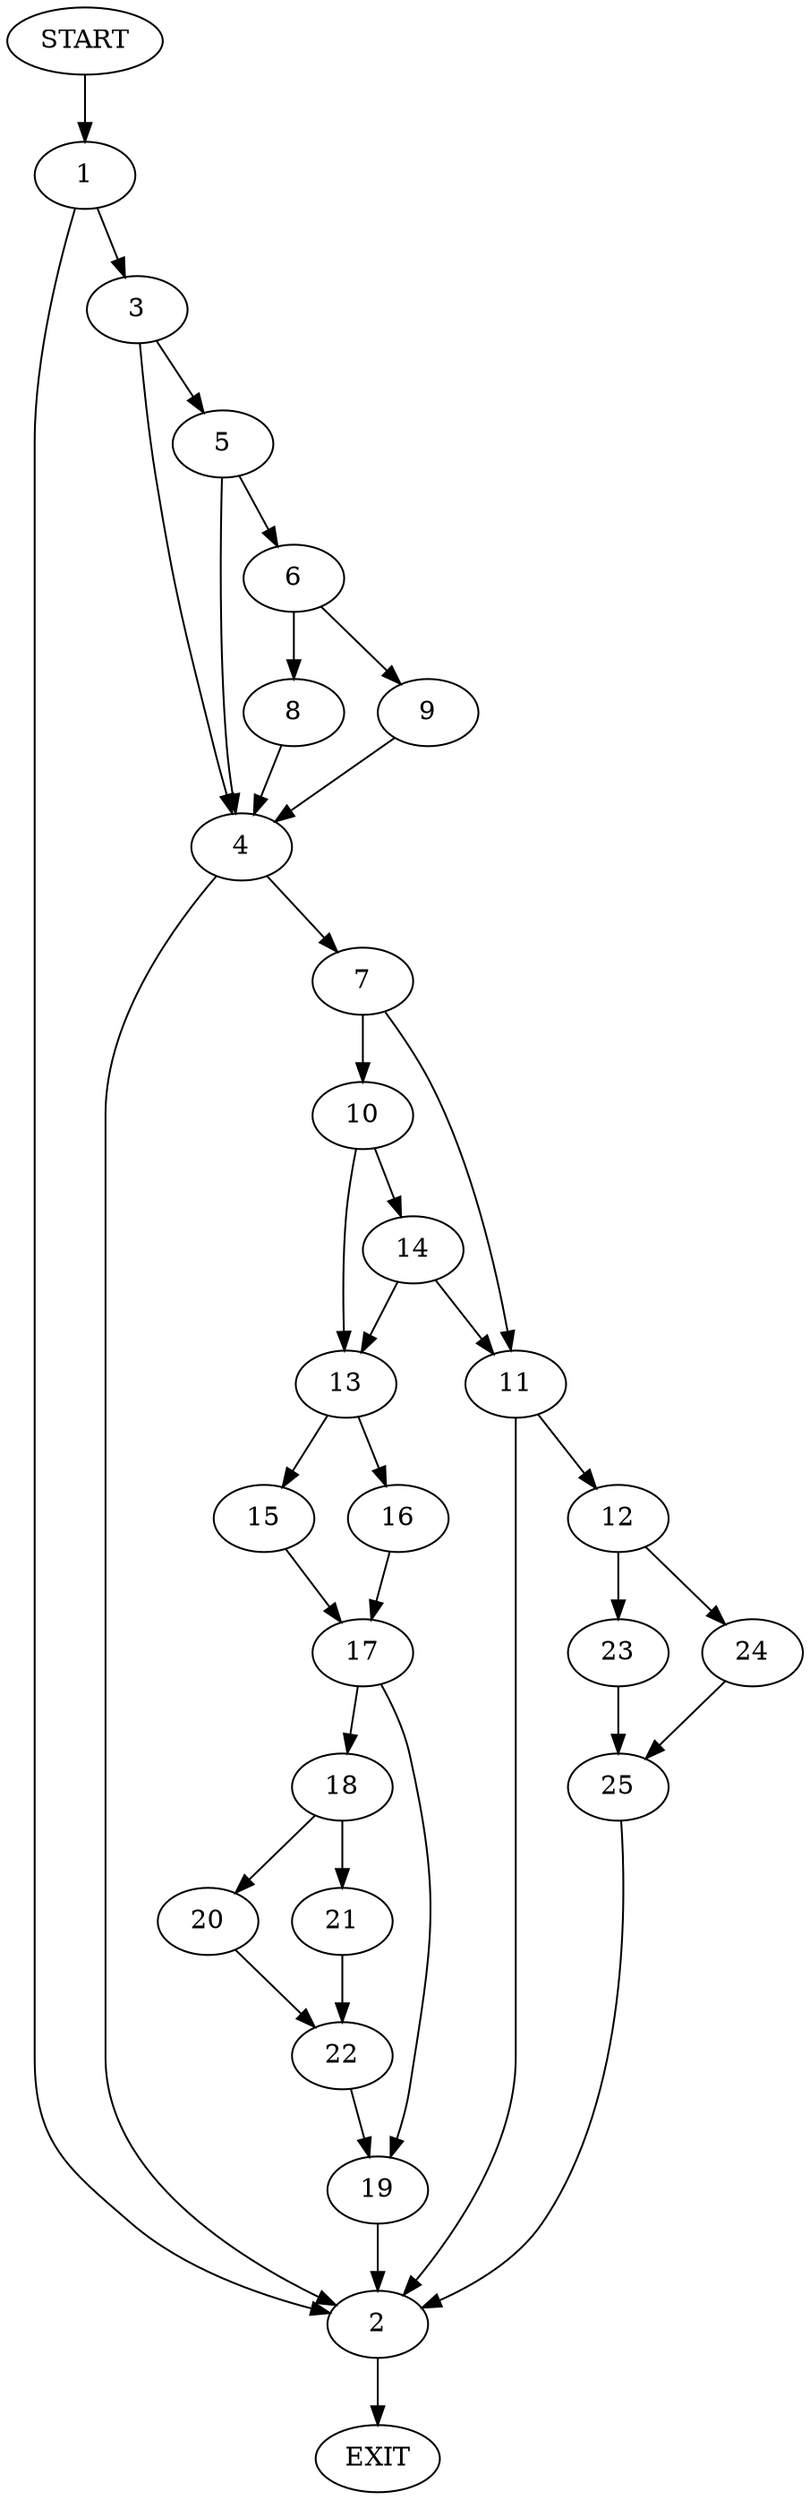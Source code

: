 digraph {
0 [label="START"]
26 [label="EXIT"]
0 -> 1
1 -> 2
1 -> 3
2 -> 26
3 -> 4
3 -> 5
5 -> 4
5 -> 6
4 -> 7
4 -> 2
6 -> 8
6 -> 9
9 -> 4
8 -> 4
7 -> 10
7 -> 11
11 -> 2
11 -> 12
10 -> 13
10 -> 14
14 -> 13
14 -> 11
13 -> 15
13 -> 16
15 -> 17
16 -> 17
17 -> 18
17 -> 19
19 -> 2
18 -> 20
18 -> 21
20 -> 22
21 -> 22
22 -> 19
12 -> 23
12 -> 24
24 -> 25
23 -> 25
25 -> 2
}
